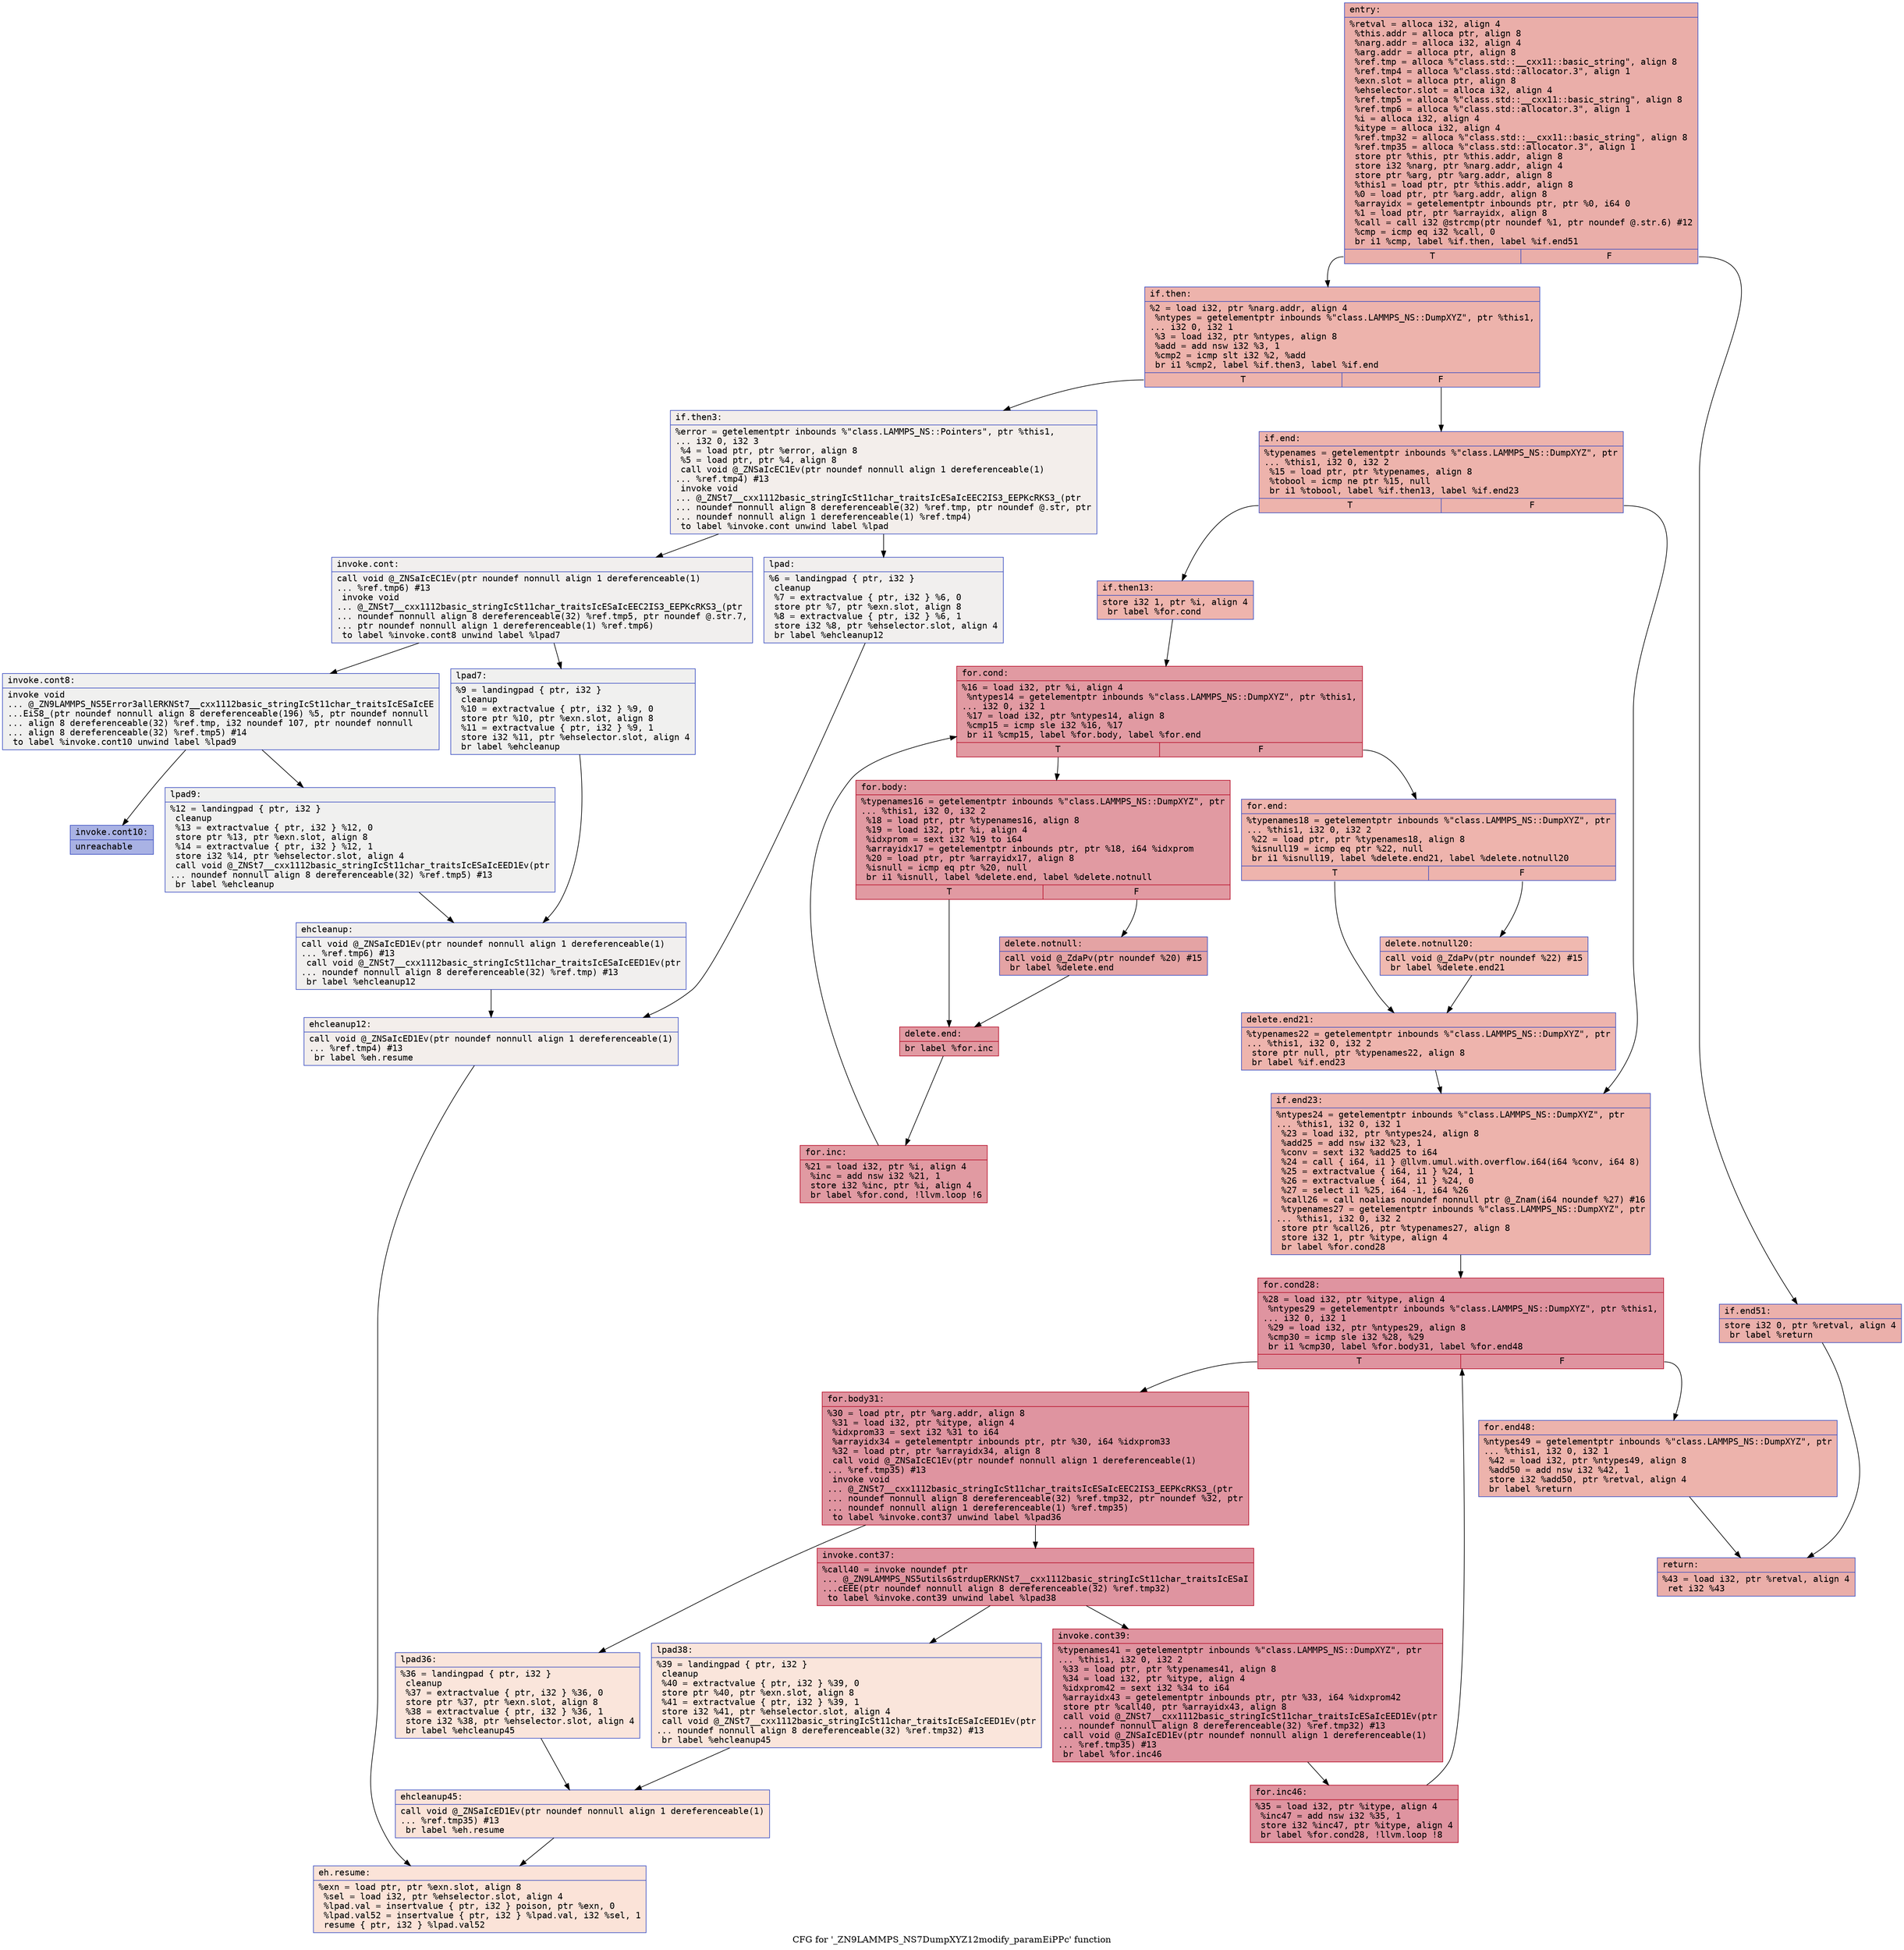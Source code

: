 digraph "CFG for '_ZN9LAMMPS_NS7DumpXYZ12modify_paramEiPPc' function" {
	label="CFG for '_ZN9LAMMPS_NS7DumpXYZ12modify_paramEiPPc' function";

	Node0x562b3e1f3380 [shape=record,color="#3d50c3ff", style=filled, fillcolor="#d0473d70" fontname="Courier",label="{entry:\l|  %retval = alloca i32, align 4\l  %this.addr = alloca ptr, align 8\l  %narg.addr = alloca i32, align 4\l  %arg.addr = alloca ptr, align 8\l  %ref.tmp = alloca %\"class.std::__cxx11::basic_string\", align 8\l  %ref.tmp4 = alloca %\"class.std::allocator.3\", align 1\l  %exn.slot = alloca ptr, align 8\l  %ehselector.slot = alloca i32, align 4\l  %ref.tmp5 = alloca %\"class.std::__cxx11::basic_string\", align 8\l  %ref.tmp6 = alloca %\"class.std::allocator.3\", align 1\l  %i = alloca i32, align 4\l  %itype = alloca i32, align 4\l  %ref.tmp32 = alloca %\"class.std::__cxx11::basic_string\", align 8\l  %ref.tmp35 = alloca %\"class.std::allocator.3\", align 1\l  store ptr %this, ptr %this.addr, align 8\l  store i32 %narg, ptr %narg.addr, align 4\l  store ptr %arg, ptr %arg.addr, align 8\l  %this1 = load ptr, ptr %this.addr, align 8\l  %0 = load ptr, ptr %arg.addr, align 8\l  %arrayidx = getelementptr inbounds ptr, ptr %0, i64 0\l  %1 = load ptr, ptr %arrayidx, align 8\l  %call = call i32 @strcmp(ptr noundef %1, ptr noundef @.str.6) #12\l  %cmp = icmp eq i32 %call, 0\l  br i1 %cmp, label %if.then, label %if.end51\l|{<s0>T|<s1>F}}"];
	Node0x562b3e1f3380:s0 -> Node0x562b3e1df3c0[tooltip="entry -> if.then\nProbability 37.50%" ];
	Node0x562b3e1f3380:s1 -> Node0x562b3e1df430[tooltip="entry -> if.end51\nProbability 62.50%" ];
	Node0x562b3e1df3c0 [shape=record,color="#3d50c3ff", style=filled, fillcolor="#d6524470" fontname="Courier",label="{if.then:\l|  %2 = load i32, ptr %narg.addr, align 4\l  %ntypes = getelementptr inbounds %\"class.LAMMPS_NS::DumpXYZ\", ptr %this1,\l... i32 0, i32 1\l  %3 = load i32, ptr %ntypes, align 8\l  %add = add nsw i32 %3, 1\l  %cmp2 = icmp slt i32 %2, %add\l  br i1 %cmp2, label %if.then3, label %if.end\l|{<s0>T|<s1>F}}"];
	Node0x562b3e1df3c0:s0 -> Node0x562b3e1dfa90[tooltip="if.then -> if.then3\nProbability 0.00%" ];
	Node0x562b3e1df3c0:s1 -> Node0x562b3e1dfb10[tooltip="if.then -> if.end\nProbability 100.00%" ];
	Node0x562b3e1dfa90 [shape=record,color="#3d50c3ff", style=filled, fillcolor="#e5d8d170" fontname="Courier",label="{if.then3:\l|  %error = getelementptr inbounds %\"class.LAMMPS_NS::Pointers\", ptr %this1,\l... i32 0, i32 3\l  %4 = load ptr, ptr %error, align 8\l  %5 = load ptr, ptr %4, align 8\l  call void @_ZNSaIcEC1Ev(ptr noundef nonnull align 1 dereferenceable(1)\l... %ref.tmp4) #13\l  invoke void\l... @_ZNSt7__cxx1112basic_stringIcSt11char_traitsIcESaIcEEC2IS3_EEPKcRKS3_(ptr\l... noundef nonnull align 8 dereferenceable(32) %ref.tmp, ptr noundef @.str, ptr\l... noundef nonnull align 1 dereferenceable(1) %ref.tmp4)\l          to label %invoke.cont unwind label %lpad\l}"];
	Node0x562b3e1dfa90 -> Node0x562b3e1dff90[tooltip="if.then3 -> invoke.cont\nProbability 50.00%" ];
	Node0x562b3e1dfa90 -> Node0x562b3e1e0010[tooltip="if.then3 -> lpad\nProbability 50.00%" ];
	Node0x562b3e1dff90 [shape=record,color="#3d50c3ff", style=filled, fillcolor="#e0dbd870" fontname="Courier",label="{invoke.cont:\l|  call void @_ZNSaIcEC1Ev(ptr noundef nonnull align 1 dereferenceable(1)\l... %ref.tmp6) #13\l  invoke void\l... @_ZNSt7__cxx1112basic_stringIcSt11char_traitsIcESaIcEEC2IS3_EEPKcRKS3_(ptr\l... noundef nonnull align 8 dereferenceable(32) %ref.tmp5, ptr noundef @.str.7,\l... ptr noundef nonnull align 1 dereferenceable(1) %ref.tmp6)\l          to label %invoke.cont8 unwind label %lpad7\l}"];
	Node0x562b3e1dff90 -> Node0x562b3e1e0330[tooltip="invoke.cont -> invoke.cont8\nProbability 50.00%" ];
	Node0x562b3e1dff90 -> Node0x562b3e1e0380[tooltip="invoke.cont -> lpad7\nProbability 50.00%" ];
	Node0x562b3e1e0330 [shape=record,color="#3d50c3ff", style=filled, fillcolor="#dedcdb70" fontname="Courier",label="{invoke.cont8:\l|  invoke void\l... @_ZN9LAMMPS_NS5Error3allERKNSt7__cxx1112basic_stringIcSt11char_traitsIcESaIcEE\l...EiS8_(ptr noundef nonnull align 8 dereferenceable(196) %5, ptr noundef nonnull\l... align 8 dereferenceable(32) %ref.tmp, i32 noundef 107, ptr noundef nonnull\l... align 8 dereferenceable(32) %ref.tmp5) #14\l          to label %invoke.cont10 unwind label %lpad9\l}"];
	Node0x562b3e1e0330 -> Node0x562b3e1e02e0[tooltip="invoke.cont8 -> invoke.cont10\nProbability 0.00%" ];
	Node0x562b3e1e0330 -> Node0x562b3e1e06a0[tooltip="invoke.cont8 -> lpad9\nProbability 100.00%" ];
	Node0x562b3e1e02e0 [shape=record,color="#3d50c3ff", style=filled, fillcolor="#3d50c370" fontname="Courier",label="{invoke.cont10:\l|  unreachable\l}"];
	Node0x562b3e1e0010 [shape=record,color="#3d50c3ff", style=filled, fillcolor="#e0dbd870" fontname="Courier",label="{lpad:\l|  %6 = landingpad \{ ptr, i32 \}\l          cleanup\l  %7 = extractvalue \{ ptr, i32 \} %6, 0\l  store ptr %7, ptr %exn.slot, align 8\l  %8 = extractvalue \{ ptr, i32 \} %6, 1\l  store i32 %8, ptr %ehselector.slot, align 4\l  br label %ehcleanup12\l}"];
	Node0x562b3e1e0010 -> Node0x562b3e1e0c60[tooltip="lpad -> ehcleanup12\nProbability 100.00%" ];
	Node0x562b3e1e0380 [shape=record,color="#3d50c3ff", style=filled, fillcolor="#dedcdb70" fontname="Courier",label="{lpad7:\l|  %9 = landingpad \{ ptr, i32 \}\l          cleanup\l  %10 = extractvalue \{ ptr, i32 \} %9, 0\l  store ptr %10, ptr %exn.slot, align 8\l  %11 = extractvalue \{ ptr, i32 \} %9, 1\l  store i32 %11, ptr %ehselector.slot, align 4\l  br label %ehcleanup\l}"];
	Node0x562b3e1e0380 -> Node0x562b3e1e0f40[tooltip="lpad7 -> ehcleanup\nProbability 100.00%" ];
	Node0x562b3e1e06a0 [shape=record,color="#3d50c3ff", style=filled, fillcolor="#dedcdb70" fontname="Courier",label="{lpad9:\l|  %12 = landingpad \{ ptr, i32 \}\l          cleanup\l  %13 = extractvalue \{ ptr, i32 \} %12, 0\l  store ptr %13, ptr %exn.slot, align 8\l  %14 = extractvalue \{ ptr, i32 \} %12, 1\l  store i32 %14, ptr %ehselector.slot, align 4\l  call void @_ZNSt7__cxx1112basic_stringIcSt11char_traitsIcESaIcEED1Ev(ptr\l... noundef nonnull align 8 dereferenceable(32) %ref.tmp5) #13\l  br label %ehcleanup\l}"];
	Node0x562b3e1e06a0 -> Node0x562b3e1e0f40[tooltip="lpad9 -> ehcleanup\nProbability 100.00%" ];
	Node0x562b3e1e0f40 [shape=record,color="#3d50c3ff", style=filled, fillcolor="#e0dbd870" fontname="Courier",label="{ehcleanup:\l|  call void @_ZNSaIcED1Ev(ptr noundef nonnull align 1 dereferenceable(1)\l... %ref.tmp6) #13\l  call void @_ZNSt7__cxx1112basic_stringIcSt11char_traitsIcESaIcEED1Ev(ptr\l... noundef nonnull align 8 dereferenceable(32) %ref.tmp) #13\l  br label %ehcleanup12\l}"];
	Node0x562b3e1e0f40 -> Node0x562b3e1e0c60[tooltip="ehcleanup -> ehcleanup12\nProbability 100.00%" ];
	Node0x562b3e1e0c60 [shape=record,color="#3d50c3ff", style=filled, fillcolor="#e5d8d170" fontname="Courier",label="{ehcleanup12:\l|  call void @_ZNSaIcED1Ev(ptr noundef nonnull align 1 dereferenceable(1)\l... %ref.tmp4) #13\l  br label %eh.resume\l}"];
	Node0x562b3e1e0c60 -> Node0x562b3e1f8880[tooltip="ehcleanup12 -> eh.resume\nProbability 100.00%" ];
	Node0x562b3e1dfb10 [shape=record,color="#3d50c3ff", style=filled, fillcolor="#d6524470" fontname="Courier",label="{if.end:\l|  %typenames = getelementptr inbounds %\"class.LAMMPS_NS::DumpXYZ\", ptr\l... %this1, i32 0, i32 2\l  %15 = load ptr, ptr %typenames, align 8\l  %tobool = icmp ne ptr %15, null\l  br i1 %tobool, label %if.then13, label %if.end23\l|{<s0>T|<s1>F}}"];
	Node0x562b3e1dfb10:s0 -> Node0x562b3e1f8b40[tooltip="if.end -> if.then13\nProbability 62.50%" ];
	Node0x562b3e1dfb10:s1 -> Node0x562b3e1f8bc0[tooltip="if.end -> if.end23\nProbability 37.50%" ];
	Node0x562b3e1f8b40 [shape=record,color="#3d50c3ff", style=filled, fillcolor="#d8564670" fontname="Courier",label="{if.then13:\l|  store i32 1, ptr %i, align 4\l  br label %for.cond\l}"];
	Node0x562b3e1f8b40 -> Node0x562b3e1f8d90[tooltip="if.then13 -> for.cond\nProbability 100.00%" ];
	Node0x562b3e1f8d90 [shape=record,color="#b70d28ff", style=filled, fillcolor="#bb1b2c70" fontname="Courier",label="{for.cond:\l|  %16 = load i32, ptr %i, align 4\l  %ntypes14 = getelementptr inbounds %\"class.LAMMPS_NS::DumpXYZ\", ptr %this1,\l... i32 0, i32 1\l  %17 = load i32, ptr %ntypes14, align 8\l  %cmp15 = icmp sle i32 %16, %17\l  br i1 %cmp15, label %for.body, label %for.end\l|{<s0>T|<s1>F}}"];
	Node0x562b3e1f8d90:s0 -> Node0x562b3e1f9120[tooltip="for.cond -> for.body\nProbability 96.88%" ];
	Node0x562b3e1f8d90:s1 -> Node0x562b3e1f91a0[tooltip="for.cond -> for.end\nProbability 3.12%" ];
	Node0x562b3e1f9120 [shape=record,color="#b70d28ff", style=filled, fillcolor="#bb1b2c70" fontname="Courier",label="{for.body:\l|  %typenames16 = getelementptr inbounds %\"class.LAMMPS_NS::DumpXYZ\", ptr\l... %this1, i32 0, i32 2\l  %18 = load ptr, ptr %typenames16, align 8\l  %19 = load i32, ptr %i, align 4\l  %idxprom = sext i32 %19 to i64\l  %arrayidx17 = getelementptr inbounds ptr, ptr %18, i64 %idxprom\l  %20 = load ptr, ptr %arrayidx17, align 8\l  %isnull = icmp eq ptr %20, null\l  br i1 %isnull, label %delete.end, label %delete.notnull\l|{<s0>T|<s1>F}}"];
	Node0x562b3e1f9120:s0 -> Node0x562b3e1f9d60[tooltip="for.body -> delete.end\nProbability 37.50%" ];
	Node0x562b3e1f9120:s1 -> Node0x562b3e1f9de0[tooltip="for.body -> delete.notnull\nProbability 62.50%" ];
	Node0x562b3e1f9de0 [shape=record,color="#3d50c3ff", style=filled, fillcolor="#c32e3170" fontname="Courier",label="{delete.notnull:\l|  call void @_ZdaPv(ptr noundef %20) #15\l  br label %delete.end\l}"];
	Node0x562b3e1f9de0 -> Node0x562b3e1f9d60[tooltip="delete.notnull -> delete.end\nProbability 100.00%" ];
	Node0x562b3e1f9d60 [shape=record,color="#b70d28ff", style=filled, fillcolor="#bb1b2c70" fontname="Courier",label="{delete.end:\l|  br label %for.inc\l}"];
	Node0x562b3e1f9d60 -> Node0x562b3e1fa110[tooltip="delete.end -> for.inc\nProbability 100.00%" ];
	Node0x562b3e1fa110 [shape=record,color="#b70d28ff", style=filled, fillcolor="#bb1b2c70" fontname="Courier",label="{for.inc:\l|  %21 = load i32, ptr %i, align 4\l  %inc = add nsw i32 %21, 1\l  store i32 %inc, ptr %i, align 4\l  br label %for.cond, !llvm.loop !6\l}"];
	Node0x562b3e1fa110 -> Node0x562b3e1f8d90[tooltip="for.inc -> for.cond\nProbability 100.00%" ];
	Node0x562b3e1f91a0 [shape=record,color="#3d50c3ff", style=filled, fillcolor="#d8564670" fontname="Courier",label="{for.end:\l|  %typenames18 = getelementptr inbounds %\"class.LAMMPS_NS::DumpXYZ\", ptr\l... %this1, i32 0, i32 2\l  %22 = load ptr, ptr %typenames18, align 8\l  %isnull19 = icmp eq ptr %22, null\l  br i1 %isnull19, label %delete.end21, label %delete.notnull20\l|{<s0>T|<s1>F}}"];
	Node0x562b3e1f91a0:s0 -> Node0x562b3e1fa710[tooltip="for.end -> delete.end21\nProbability 37.50%" ];
	Node0x562b3e1f91a0:s1 -> Node0x562b3e1fa7c0[tooltip="for.end -> delete.notnull20\nProbability 62.50%" ];
	Node0x562b3e1fa7c0 [shape=record,color="#3d50c3ff", style=filled, fillcolor="#de614d70" fontname="Courier",label="{delete.notnull20:\l|  call void @_ZdaPv(ptr noundef %22) #15\l  br label %delete.end21\l}"];
	Node0x562b3e1fa7c0 -> Node0x562b3e1fa710[tooltip="delete.notnull20 -> delete.end21\nProbability 100.00%" ];
	Node0x562b3e1fa710 [shape=record,color="#3d50c3ff", style=filled, fillcolor="#d8564670" fontname="Courier",label="{delete.end21:\l|  %typenames22 = getelementptr inbounds %\"class.LAMMPS_NS::DumpXYZ\", ptr\l... %this1, i32 0, i32 2\l  store ptr null, ptr %typenames22, align 8\l  br label %if.end23\l}"];
	Node0x562b3e1fa710 -> Node0x562b3e1f8bc0[tooltip="delete.end21 -> if.end23\nProbability 100.00%" ];
	Node0x562b3e1f8bc0 [shape=record,color="#3d50c3ff", style=filled, fillcolor="#d6524470" fontname="Courier",label="{if.end23:\l|  %ntypes24 = getelementptr inbounds %\"class.LAMMPS_NS::DumpXYZ\", ptr\l... %this1, i32 0, i32 1\l  %23 = load i32, ptr %ntypes24, align 8\l  %add25 = add nsw i32 %23, 1\l  %conv = sext i32 %add25 to i64\l  %24 = call \{ i64, i1 \} @llvm.umul.with.overflow.i64(i64 %conv, i64 8)\l  %25 = extractvalue \{ i64, i1 \} %24, 1\l  %26 = extractvalue \{ i64, i1 \} %24, 0\l  %27 = select i1 %25, i64 -1, i64 %26\l  %call26 = call noalias noundef nonnull ptr @_Znam(i64 noundef %27) #16\l  %typenames27 = getelementptr inbounds %\"class.LAMMPS_NS::DumpXYZ\", ptr\l... %this1, i32 0, i32 2\l  store ptr %call26, ptr %typenames27, align 8\l  store i32 1, ptr %itype, align 4\l  br label %for.cond28\l}"];
	Node0x562b3e1f8bc0 -> Node0x562b3e1fb560[tooltip="if.end23 -> for.cond28\nProbability 100.00%" ];
	Node0x562b3e1fb560 [shape=record,color="#b70d28ff", style=filled, fillcolor="#b70d2870" fontname="Courier",label="{for.cond28:\l|  %28 = load i32, ptr %itype, align 4\l  %ntypes29 = getelementptr inbounds %\"class.LAMMPS_NS::DumpXYZ\", ptr %this1,\l... i32 0, i32 1\l  %29 = load i32, ptr %ntypes29, align 8\l  %cmp30 = icmp sle i32 %28, %29\l  br i1 %cmp30, label %for.body31, label %for.end48\l|{<s0>T|<s1>F}}"];
	Node0x562b3e1fb560:s0 -> Node0x562b3e1fb8c0[tooltip="for.cond28 -> for.body31\nProbability 96.88%" ];
	Node0x562b3e1fb560:s1 -> Node0x562b3e1fb940[tooltip="for.cond28 -> for.end48\nProbability 3.12%" ];
	Node0x562b3e1fb8c0 [shape=record,color="#b70d28ff", style=filled, fillcolor="#b70d2870" fontname="Courier",label="{for.body31:\l|  %30 = load ptr, ptr %arg.addr, align 8\l  %31 = load i32, ptr %itype, align 4\l  %idxprom33 = sext i32 %31 to i64\l  %arrayidx34 = getelementptr inbounds ptr, ptr %30, i64 %idxprom33\l  %32 = load ptr, ptr %arrayidx34, align 8\l  call void @_ZNSaIcEC1Ev(ptr noundef nonnull align 1 dereferenceable(1)\l... %ref.tmp35) #13\l  invoke void\l... @_ZNSt7__cxx1112basic_stringIcSt11char_traitsIcESaIcEEC2IS3_EEPKcRKS3_(ptr\l... noundef nonnull align 8 dereferenceable(32) %ref.tmp32, ptr noundef %32, ptr\l... noundef nonnull align 1 dereferenceable(1) %ref.tmp35)\l          to label %invoke.cont37 unwind label %lpad36\l}"];
	Node0x562b3e1fb8c0 -> Node0x562b3e1fbee0[tooltip="for.body31 -> invoke.cont37\nProbability 100.00%" ];
	Node0x562b3e1fb8c0 -> Node0x562b3e1fbf60[tooltip="for.body31 -> lpad36\nProbability 0.00%" ];
	Node0x562b3e1fbee0 [shape=record,color="#b70d28ff", style=filled, fillcolor="#b70d2870" fontname="Courier",label="{invoke.cont37:\l|  %call40 = invoke noundef ptr\l... @_ZN9LAMMPS_NS5utils6strdupERKNSt7__cxx1112basic_stringIcSt11char_traitsIcESaI\l...cEEE(ptr noundef nonnull align 8 dereferenceable(32) %ref.tmp32)\l          to label %invoke.cont39 unwind label %lpad38\l}"];
	Node0x562b3e1fbee0 -> Node0x562b3e1fbe90[tooltip="invoke.cont37 -> invoke.cont39\nProbability 100.00%" ];
	Node0x562b3e1fbee0 -> Node0x562b3e1fc190[tooltip="invoke.cont37 -> lpad38\nProbability 0.00%" ];
	Node0x562b3e1fbe90 [shape=record,color="#b70d28ff", style=filled, fillcolor="#b70d2870" fontname="Courier",label="{invoke.cont39:\l|  %typenames41 = getelementptr inbounds %\"class.LAMMPS_NS::DumpXYZ\", ptr\l... %this1, i32 0, i32 2\l  %33 = load ptr, ptr %typenames41, align 8\l  %34 = load i32, ptr %itype, align 4\l  %idxprom42 = sext i32 %34 to i64\l  %arrayidx43 = getelementptr inbounds ptr, ptr %33, i64 %idxprom42\l  store ptr %call40, ptr %arrayidx43, align 8\l  call void @_ZNSt7__cxx1112basic_stringIcSt11char_traitsIcESaIcEED1Ev(ptr\l... noundef nonnull align 8 dereferenceable(32) %ref.tmp32) #13\l  call void @_ZNSaIcED1Ev(ptr noundef nonnull align 1 dereferenceable(1)\l... %ref.tmp35) #13\l  br label %for.inc46\l}"];
	Node0x562b3e1fbe90 -> Node0x562b3e1fc930[tooltip="invoke.cont39 -> for.inc46\nProbability 100.00%" ];
	Node0x562b3e1fc930 [shape=record,color="#b70d28ff", style=filled, fillcolor="#b70d2870" fontname="Courier",label="{for.inc46:\l|  %35 = load i32, ptr %itype, align 4\l  %inc47 = add nsw i32 %35, 1\l  store i32 %inc47, ptr %itype, align 4\l  br label %for.cond28, !llvm.loop !8\l}"];
	Node0x562b3e1fc930 -> Node0x562b3e1fb560[tooltip="for.inc46 -> for.cond28\nProbability 100.00%" ];
	Node0x562b3e1fbf60 [shape=record,color="#3d50c3ff", style=filled, fillcolor="#f4c5ad70" fontname="Courier",label="{lpad36:\l|  %36 = landingpad \{ ptr, i32 \}\l          cleanup\l  %37 = extractvalue \{ ptr, i32 \} %36, 0\l  store ptr %37, ptr %exn.slot, align 8\l  %38 = extractvalue \{ ptr, i32 \} %36, 1\l  store i32 %38, ptr %ehselector.slot, align 4\l  br label %ehcleanup45\l}"];
	Node0x562b3e1fbf60 -> Node0x562b3e1fd040[tooltip="lpad36 -> ehcleanup45\nProbability 100.00%" ];
	Node0x562b3e1fc190 [shape=record,color="#3d50c3ff", style=filled, fillcolor="#f4c5ad70" fontname="Courier",label="{lpad38:\l|  %39 = landingpad \{ ptr, i32 \}\l          cleanup\l  %40 = extractvalue \{ ptr, i32 \} %39, 0\l  store ptr %40, ptr %exn.slot, align 8\l  %41 = extractvalue \{ ptr, i32 \} %39, 1\l  store i32 %41, ptr %ehselector.slot, align 4\l  call void @_ZNSt7__cxx1112basic_stringIcSt11char_traitsIcESaIcEED1Ev(ptr\l... noundef nonnull align 8 dereferenceable(32) %ref.tmp32) #13\l  br label %ehcleanup45\l}"];
	Node0x562b3e1fc190 -> Node0x562b3e1fd040[tooltip="lpad38 -> ehcleanup45\nProbability 100.00%" ];
	Node0x562b3e1fd040 [shape=record,color="#3d50c3ff", style=filled, fillcolor="#f6bfa670" fontname="Courier",label="{ehcleanup45:\l|  call void @_ZNSaIcED1Ev(ptr noundef nonnull align 1 dereferenceable(1)\l... %ref.tmp35) #13\l  br label %eh.resume\l}"];
	Node0x562b3e1fd040 -> Node0x562b3e1f8880[tooltip="ehcleanup45 -> eh.resume\nProbability 100.00%" ];
	Node0x562b3e1fb940 [shape=record,color="#3d50c3ff", style=filled, fillcolor="#d6524470" fontname="Courier",label="{for.end48:\l|  %ntypes49 = getelementptr inbounds %\"class.LAMMPS_NS::DumpXYZ\", ptr\l... %this1, i32 0, i32 1\l  %42 = load i32, ptr %ntypes49, align 8\l  %add50 = add nsw i32 %42, 1\l  store i32 %add50, ptr %retval, align 4\l  br label %return\l}"];
	Node0x562b3e1fb940 -> Node0x562b3e1fd940[tooltip="for.end48 -> return\nProbability 100.00%" ];
	Node0x562b3e1df430 [shape=record,color="#3d50c3ff", style=filled, fillcolor="#d24b4070" fontname="Courier",label="{if.end51:\l|  store i32 0, ptr %retval, align 4\l  br label %return\l}"];
	Node0x562b3e1df430 -> Node0x562b3e1fd940[tooltip="if.end51 -> return\nProbability 100.00%" ];
	Node0x562b3e1fd940 [shape=record,color="#3d50c3ff", style=filled, fillcolor="#d0473d70" fontname="Courier",label="{return:\l|  %43 = load i32, ptr %retval, align 4\l  ret i32 %43\l}"];
	Node0x562b3e1f8880 [shape=record,color="#3d50c3ff", style=filled, fillcolor="#f6bfa670" fontname="Courier",label="{eh.resume:\l|  %exn = load ptr, ptr %exn.slot, align 8\l  %sel = load i32, ptr %ehselector.slot, align 4\l  %lpad.val = insertvalue \{ ptr, i32 \} poison, ptr %exn, 0\l  %lpad.val52 = insertvalue \{ ptr, i32 \} %lpad.val, i32 %sel, 1\l  resume \{ ptr, i32 \} %lpad.val52\l}"];
}
